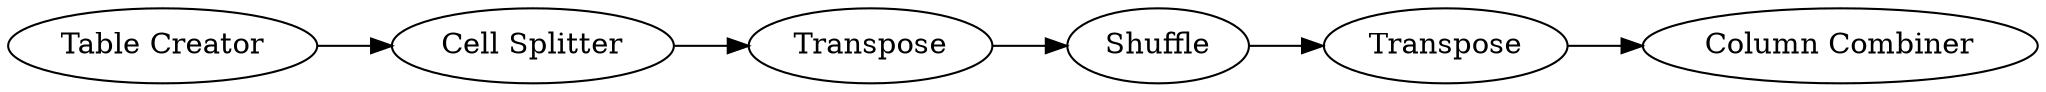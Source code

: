 digraph {
	4 -> 8
	3 -> 4
	8 -> 7
	1 -> 3
	7 -> 9
	1 [label="Table Creator"]
	7 [label=Transpose]
	9 [label="Column Combiner"]
	4 [label=Transpose]
	8 [label=Shuffle]
	3 [label="Cell Splitter"]
	rankdir=LR
}
